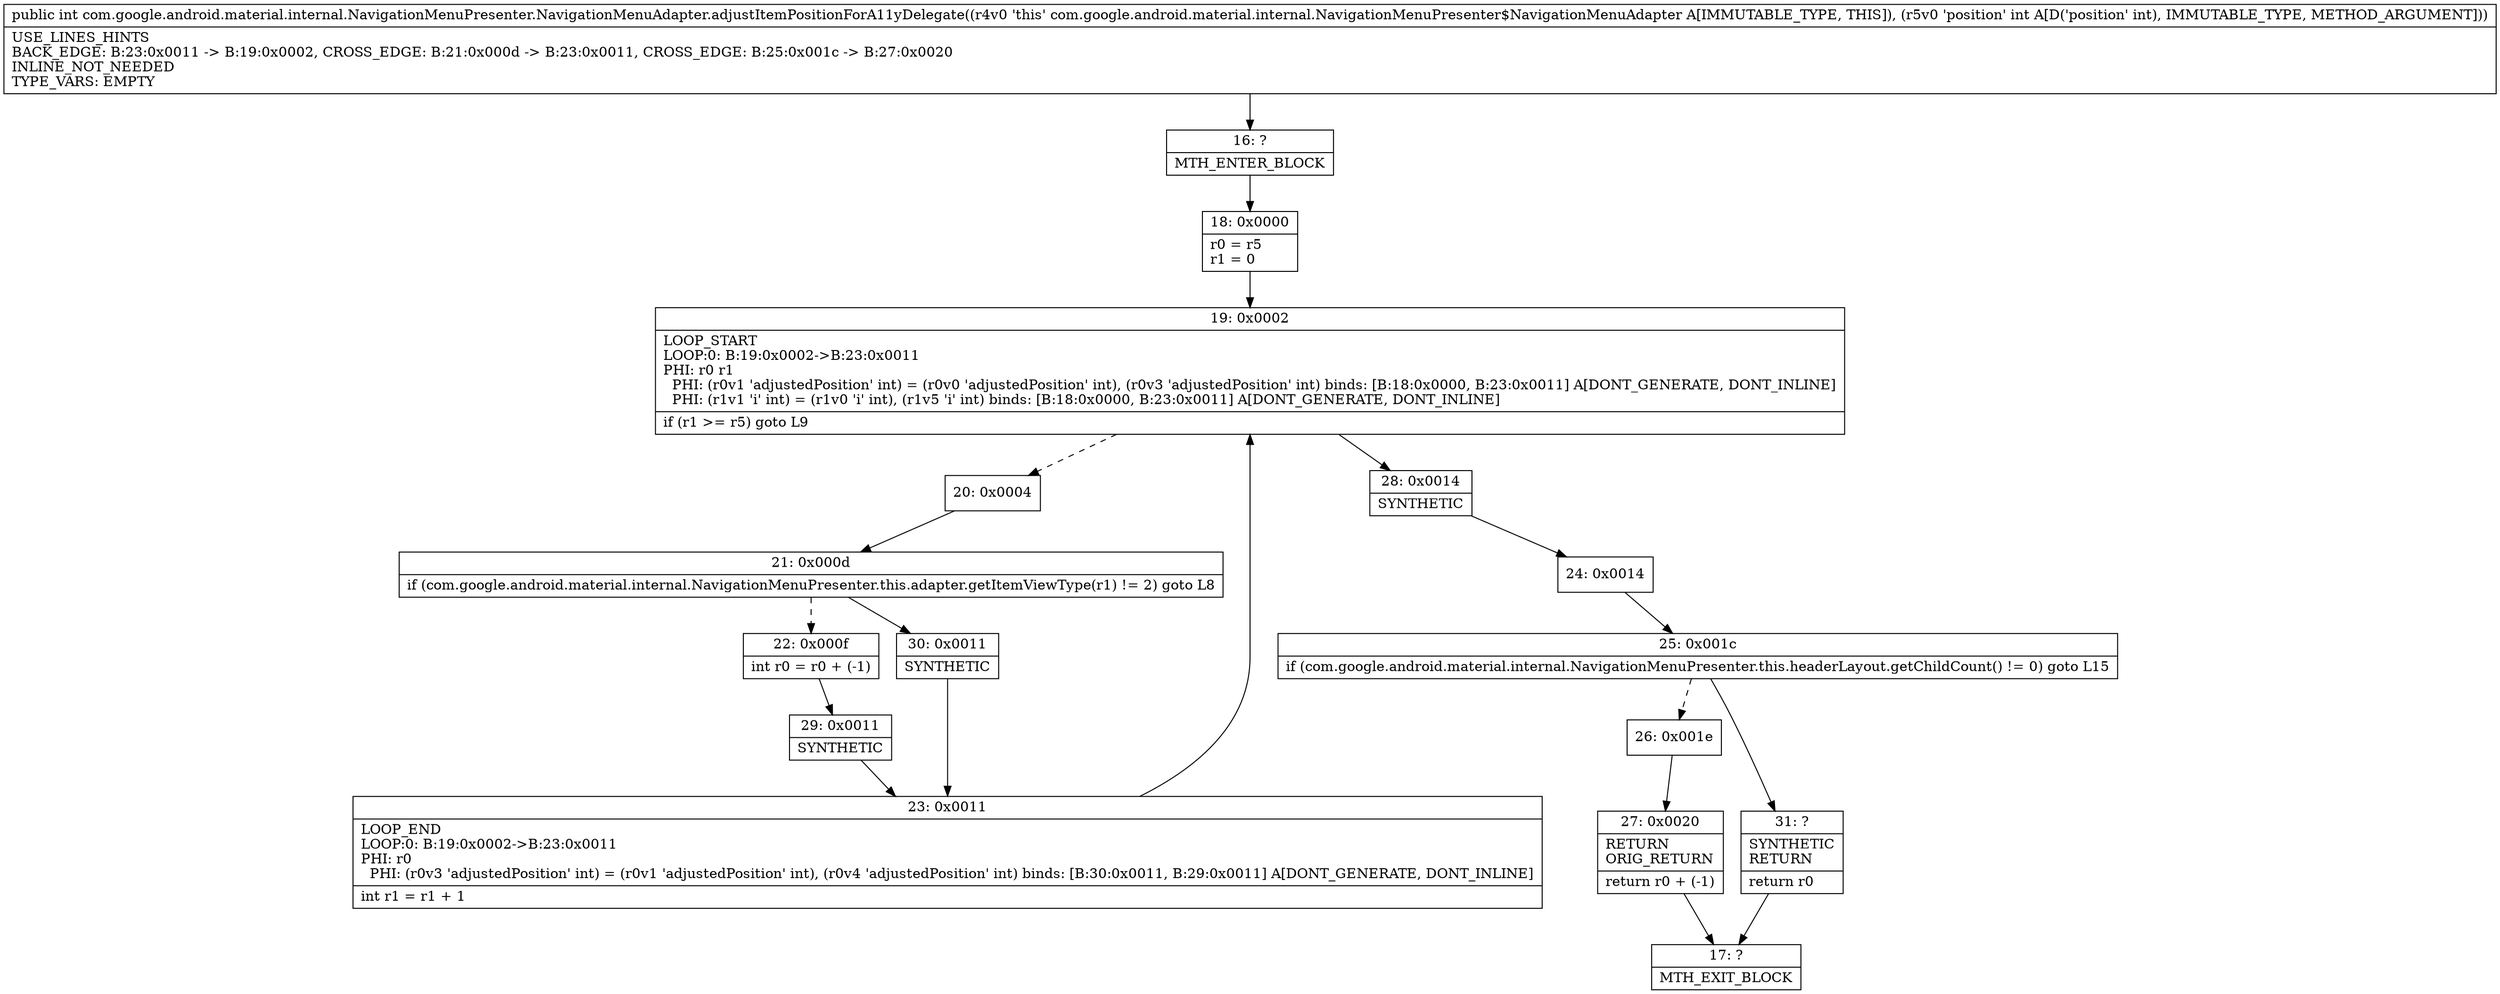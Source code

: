 digraph "CFG forcom.google.android.material.internal.NavigationMenuPresenter.NavigationMenuAdapter.adjustItemPositionForA11yDelegate(I)I" {
Node_16 [shape=record,label="{16\:\ ?|MTH_ENTER_BLOCK\l}"];
Node_18 [shape=record,label="{18\:\ 0x0000|r0 = r5\lr1 = 0\l}"];
Node_19 [shape=record,label="{19\:\ 0x0002|LOOP_START\lLOOP:0: B:19:0x0002\-\>B:23:0x0011\lPHI: r0 r1 \l  PHI: (r0v1 'adjustedPosition' int) = (r0v0 'adjustedPosition' int), (r0v3 'adjustedPosition' int) binds: [B:18:0x0000, B:23:0x0011] A[DONT_GENERATE, DONT_INLINE]\l  PHI: (r1v1 'i' int) = (r1v0 'i' int), (r1v5 'i' int) binds: [B:18:0x0000, B:23:0x0011] A[DONT_GENERATE, DONT_INLINE]\l|if (r1 \>= r5) goto L9\l}"];
Node_20 [shape=record,label="{20\:\ 0x0004}"];
Node_21 [shape=record,label="{21\:\ 0x000d|if (com.google.android.material.internal.NavigationMenuPresenter.this.adapter.getItemViewType(r1) != 2) goto L8\l}"];
Node_22 [shape=record,label="{22\:\ 0x000f|int r0 = r0 + (\-1)\l}"];
Node_29 [shape=record,label="{29\:\ 0x0011|SYNTHETIC\l}"];
Node_23 [shape=record,label="{23\:\ 0x0011|LOOP_END\lLOOP:0: B:19:0x0002\-\>B:23:0x0011\lPHI: r0 \l  PHI: (r0v3 'adjustedPosition' int) = (r0v1 'adjustedPosition' int), (r0v4 'adjustedPosition' int) binds: [B:30:0x0011, B:29:0x0011] A[DONT_GENERATE, DONT_INLINE]\l|int r1 = r1 + 1\l}"];
Node_30 [shape=record,label="{30\:\ 0x0011|SYNTHETIC\l}"];
Node_28 [shape=record,label="{28\:\ 0x0014|SYNTHETIC\l}"];
Node_24 [shape=record,label="{24\:\ 0x0014}"];
Node_25 [shape=record,label="{25\:\ 0x001c|if (com.google.android.material.internal.NavigationMenuPresenter.this.headerLayout.getChildCount() != 0) goto L15\l}"];
Node_26 [shape=record,label="{26\:\ 0x001e}"];
Node_27 [shape=record,label="{27\:\ 0x0020|RETURN\lORIG_RETURN\l|return r0 + (\-1)\l}"];
Node_17 [shape=record,label="{17\:\ ?|MTH_EXIT_BLOCK\l}"];
Node_31 [shape=record,label="{31\:\ ?|SYNTHETIC\lRETURN\l|return r0\l}"];
MethodNode[shape=record,label="{public int com.google.android.material.internal.NavigationMenuPresenter.NavigationMenuAdapter.adjustItemPositionForA11yDelegate((r4v0 'this' com.google.android.material.internal.NavigationMenuPresenter$NavigationMenuAdapter A[IMMUTABLE_TYPE, THIS]), (r5v0 'position' int A[D('position' int), IMMUTABLE_TYPE, METHOD_ARGUMENT]))  | USE_LINES_HINTS\lBACK_EDGE: B:23:0x0011 \-\> B:19:0x0002, CROSS_EDGE: B:21:0x000d \-\> B:23:0x0011, CROSS_EDGE: B:25:0x001c \-\> B:27:0x0020\lINLINE_NOT_NEEDED\lTYPE_VARS: EMPTY\l}"];
MethodNode -> Node_16;Node_16 -> Node_18;
Node_18 -> Node_19;
Node_19 -> Node_20[style=dashed];
Node_19 -> Node_28;
Node_20 -> Node_21;
Node_21 -> Node_22[style=dashed];
Node_21 -> Node_30;
Node_22 -> Node_29;
Node_29 -> Node_23;
Node_23 -> Node_19;
Node_30 -> Node_23;
Node_28 -> Node_24;
Node_24 -> Node_25;
Node_25 -> Node_26[style=dashed];
Node_25 -> Node_31;
Node_26 -> Node_27;
Node_27 -> Node_17;
Node_31 -> Node_17;
}


